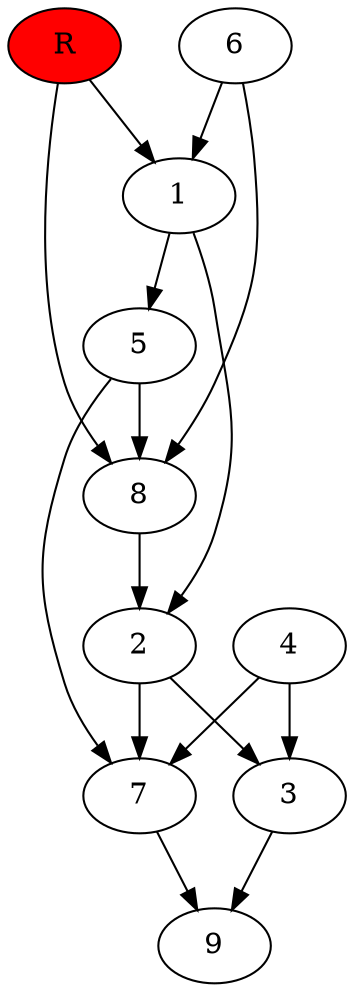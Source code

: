digraph prb12226 {
	1
	2
	3
	4
	5
	6
	7
	8
	R [fillcolor="#ff0000" style=filled]
	1 -> 2
	1 -> 5
	2 -> 3
	2 -> 7
	3 -> 9
	4 -> 3
	4 -> 7
	5 -> 7
	5 -> 8
	6 -> 1
	6 -> 8
	7 -> 9
	8 -> 2
	R -> 1
	R -> 8
}
